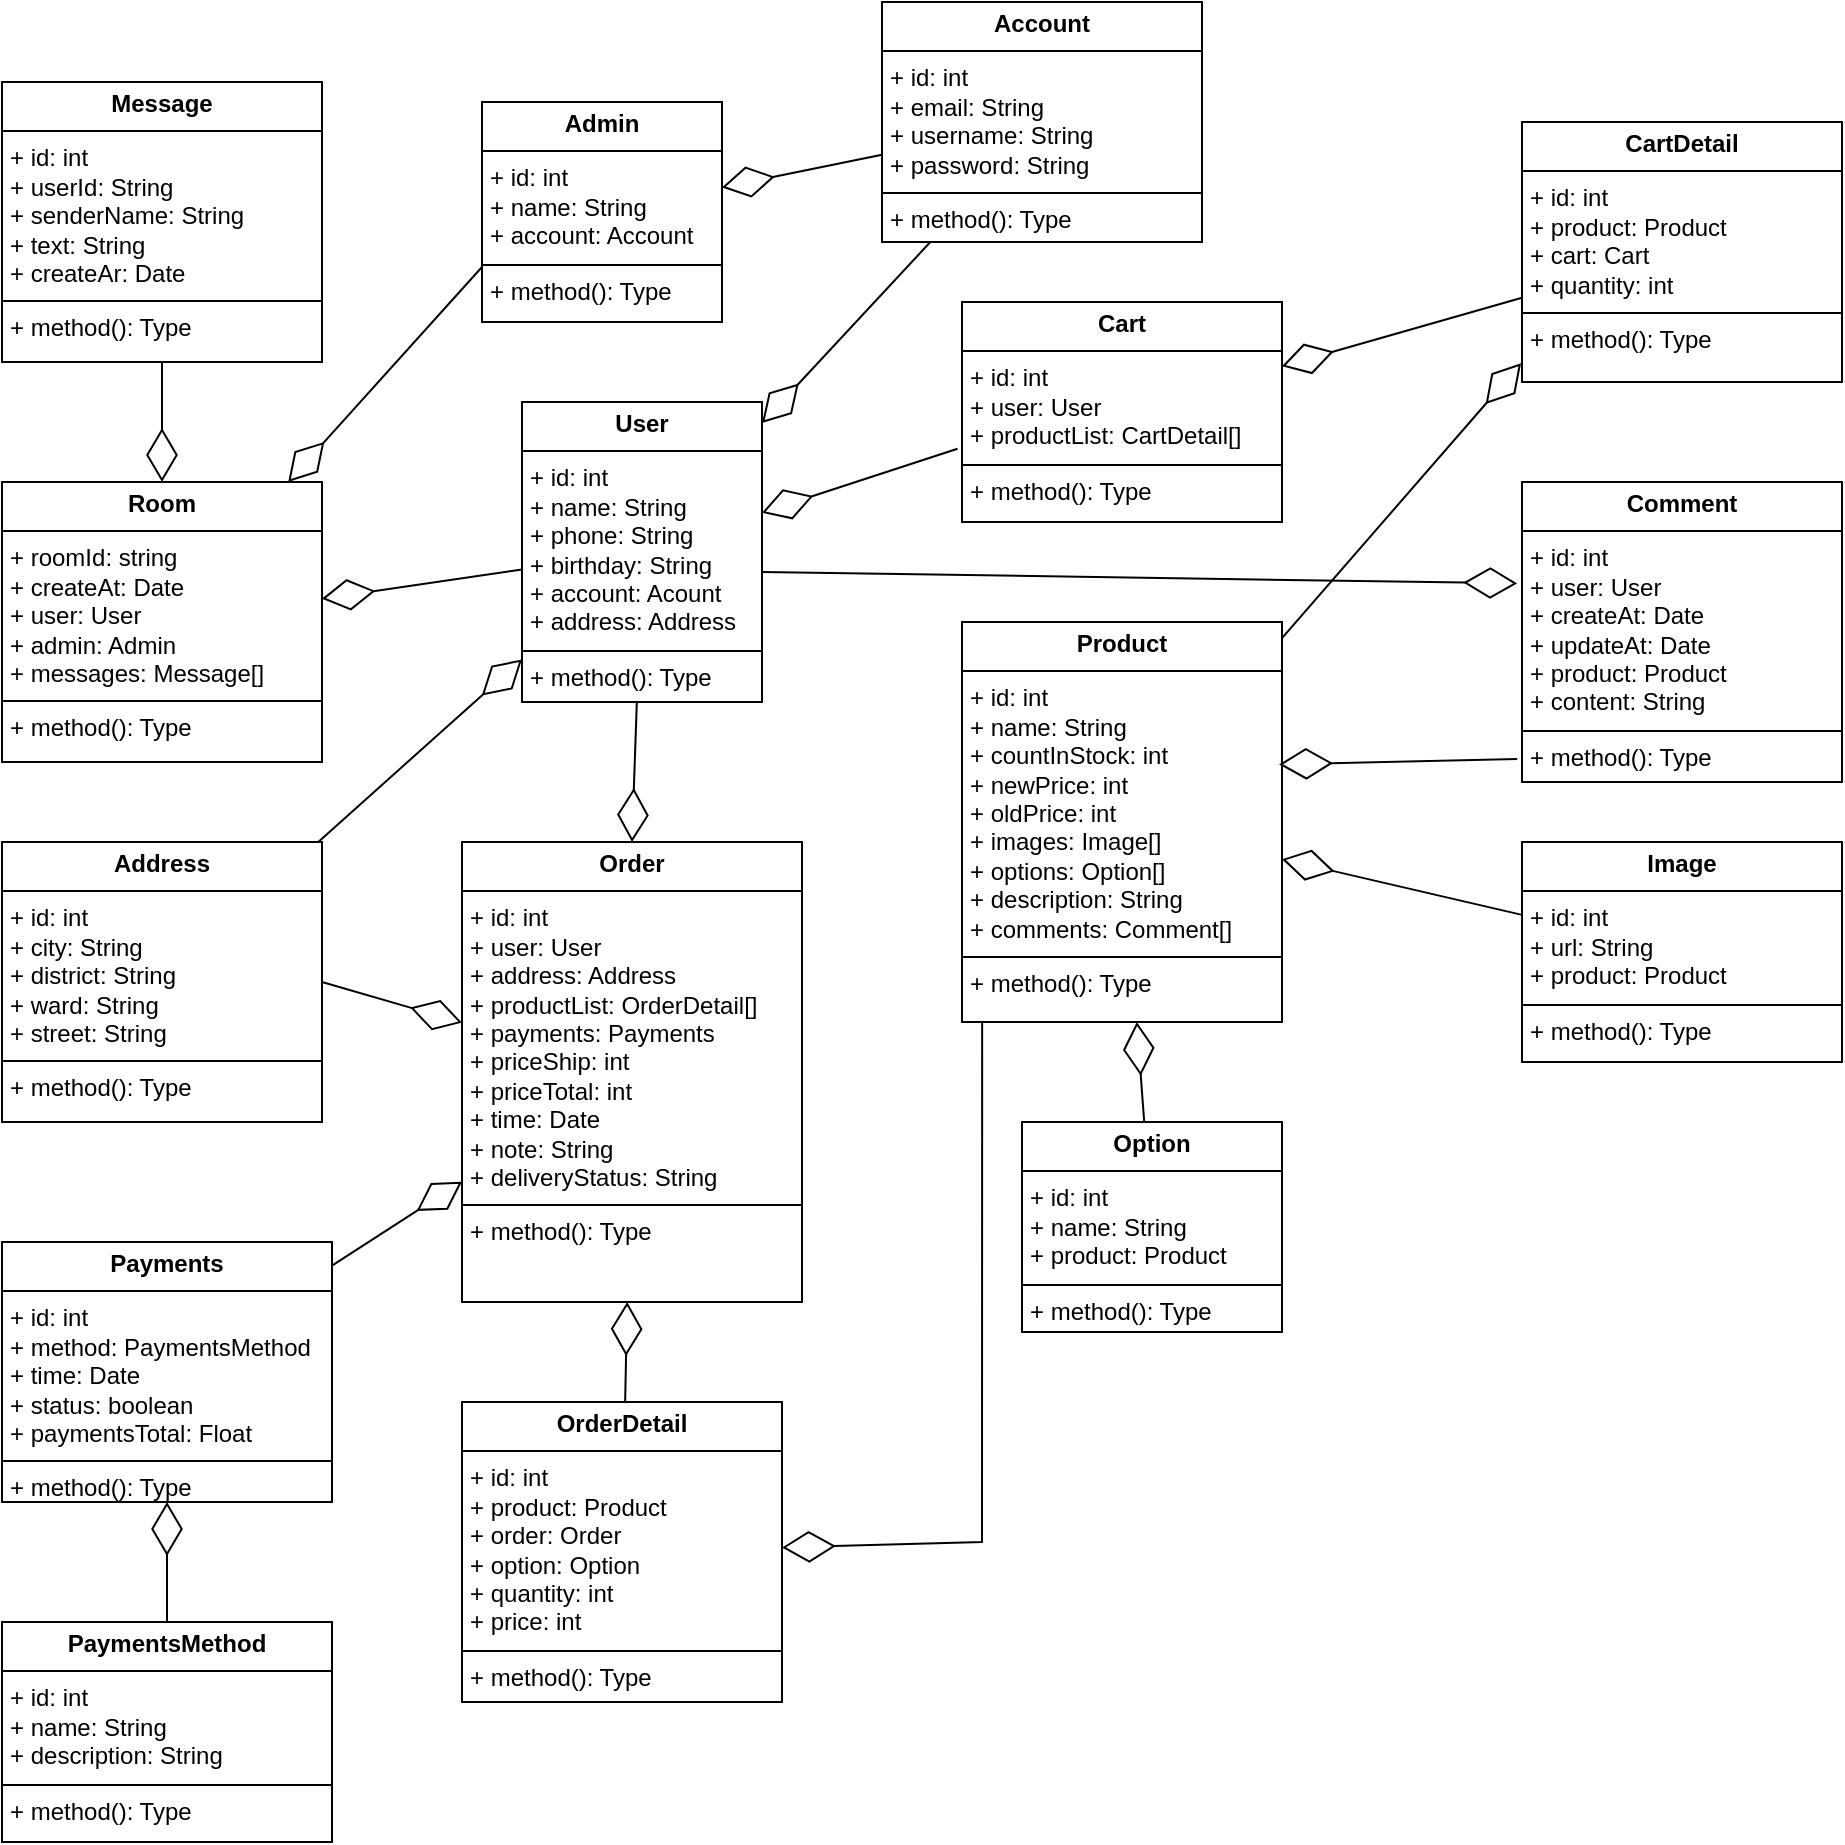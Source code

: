 <mxfile version="24.1.0" type="github">
  <diagram id="C5RBs43oDa-KdzZeNtuy" name="Page-1">
    <mxGraphModel dx="2688" dy="1615" grid="1" gridSize="10" guides="1" tooltips="1" connect="1" arrows="1" fold="1" page="1" pageScale="1" pageWidth="827" pageHeight="1169" math="0" shadow="0">
      <root>
        <mxCell id="WIyWlLk6GJQsqaUBKTNV-0" />
        <mxCell id="WIyWlLk6GJQsqaUBKTNV-1" parent="WIyWlLk6GJQsqaUBKTNV-0" />
        <mxCell id="w0e5GJW-gyxkGX5B0kPQ-19" value="&lt;p style=&quot;margin:0px;margin-top:4px;text-align:center;&quot;&gt;&lt;b&gt;User&lt;/b&gt;&lt;/p&gt;&lt;hr size=&quot;1&quot; style=&quot;border-style:solid;&quot;&gt;&lt;p style=&quot;margin:0px;margin-left:4px;&quot;&gt;+ id: int&lt;/p&gt;&lt;p style=&quot;margin: 0px 0px 0px 4px;&quot;&gt;+ name: String&lt;/p&gt;&lt;p style=&quot;margin: 0px 0px 0px 4px;&quot;&gt;+ phone: String&lt;/p&gt;&lt;p style=&quot;margin:0px;margin-left:4px;&quot;&gt;&lt;span style=&quot;background-color: initial;&quot;&gt;+ birthday: String&lt;/span&gt;&lt;br&gt;&lt;/p&gt;&lt;p style=&quot;margin:0px;margin-left:4px;&quot;&gt;+ account: Acount&lt;/p&gt;&lt;p style=&quot;margin:0px;margin-left:4px;&quot;&gt;+ address: Address&lt;/p&gt;&lt;hr size=&quot;1&quot; style=&quot;border-style:solid;&quot;&gt;&lt;p style=&quot;margin:0px;margin-left:4px;&quot;&gt;+ method(): Type&lt;/p&gt;" style="verticalAlign=top;align=left;overflow=fill;html=1;whiteSpace=wrap;" parent="WIyWlLk6GJQsqaUBKTNV-1" vertex="1">
          <mxGeometry x="-700" y="140" width="120" height="150" as="geometry" />
        </mxCell>
        <mxCell id="w0e5GJW-gyxkGX5B0kPQ-27" value="&lt;p style=&quot;margin:0px;margin-top:4px;text-align:center;&quot;&gt;&lt;b&gt;Account&lt;/b&gt;&lt;/p&gt;&lt;hr size=&quot;1&quot; style=&quot;border-style:solid;&quot;&gt;&lt;p style=&quot;margin:0px;margin-left:4px;&quot;&gt;+ id: int&lt;/p&gt;&lt;p style=&quot;margin:0px;margin-left:4px;&quot;&gt;+ email: String&lt;/p&gt;&lt;p style=&quot;margin:0px;margin-left:4px;&quot;&gt;+ username: String&lt;/p&gt;&lt;p style=&quot;margin:0px;margin-left:4px;&quot;&gt;+ password: String&lt;/p&gt;&lt;hr size=&quot;1&quot; style=&quot;border-style:solid;&quot;&gt;&lt;p style=&quot;margin:0px;margin-left:4px;&quot;&gt;+ method(): Type&lt;/p&gt;" style="verticalAlign=top;align=left;overflow=fill;html=1;whiteSpace=wrap;" parent="WIyWlLk6GJQsqaUBKTNV-1" vertex="1">
          <mxGeometry x="-520" y="-60" width="160" height="120" as="geometry" />
        </mxCell>
        <mxCell id="w0e5GJW-gyxkGX5B0kPQ-28" value="&lt;p style=&quot;margin:0px;margin-top:4px;text-align:center;&quot;&gt;&lt;b&gt;Admin&lt;/b&gt;&lt;/p&gt;&lt;hr size=&quot;1&quot; style=&quot;border-style:solid;&quot;&gt;&lt;p style=&quot;margin:0px;margin-left:4px;&quot;&gt;+ id: int&lt;/p&gt;&lt;p style=&quot;margin:0px;margin-left:4px;&quot;&gt;+ name: String&lt;/p&gt;&lt;p style=&quot;margin:0px;margin-left:4px;&quot;&gt;+ account: Account&lt;/p&gt;&lt;hr size=&quot;1&quot; style=&quot;border-style:solid;&quot;&gt;&lt;p style=&quot;margin:0px;margin-left:4px;&quot;&gt;+ method(): Type&lt;/p&gt;" style="verticalAlign=top;align=left;overflow=fill;html=1;whiteSpace=wrap;" parent="WIyWlLk6GJQsqaUBKTNV-1" vertex="1">
          <mxGeometry x="-720" y="-10" width="120" height="110" as="geometry" />
        </mxCell>
        <mxCell id="w0e5GJW-gyxkGX5B0kPQ-32" value="&lt;p style=&quot;margin:0px;margin-top:4px;text-align:center;&quot;&gt;&lt;b&gt;Product&lt;/b&gt;&lt;/p&gt;&lt;hr size=&quot;1&quot; style=&quot;border-style:solid;&quot;&gt;&lt;p style=&quot;margin:0px;margin-left:4px;&quot;&gt;+ id: int&lt;/p&gt;&lt;p style=&quot;margin:0px;margin-left:4px;&quot;&gt;+ name: String&lt;/p&gt;&lt;p style=&quot;margin:0px;margin-left:4px;&quot;&gt;+ countInStock: int&lt;/p&gt;&lt;p style=&quot;margin:0px;margin-left:4px;&quot;&gt;+ newPrice: int&lt;/p&gt;&lt;p style=&quot;margin:0px;margin-left:4px;&quot;&gt;+ oldPrice: int&lt;/p&gt;&lt;p style=&quot;margin:0px;margin-left:4px;&quot;&gt;+ images: Image[]&lt;/p&gt;&lt;p style=&quot;margin:0px;margin-left:4px;&quot;&gt;+ options: Option[]&lt;/p&gt;&lt;p style=&quot;margin:0px;margin-left:4px;&quot;&gt;+ description: String&lt;/p&gt;&lt;p style=&quot;margin:0px;margin-left:4px;&quot;&gt;+ comments: Comment[]&lt;/p&gt;&lt;hr size=&quot;1&quot; style=&quot;border-style:solid;&quot;&gt;&lt;p style=&quot;margin:0px;margin-left:4px;&quot;&gt;+ method(): Type&lt;/p&gt;" style="verticalAlign=top;align=left;overflow=fill;html=1;whiteSpace=wrap;" parent="WIyWlLk6GJQsqaUBKTNV-1" vertex="1">
          <mxGeometry x="-480" y="250" width="160" height="200" as="geometry" />
        </mxCell>
        <mxCell id="w0e5GJW-gyxkGX5B0kPQ-33" value="&lt;p style=&quot;margin:0px;margin-top:4px;text-align:center;&quot;&gt;&lt;b&gt;Cart&lt;/b&gt;&lt;/p&gt;&lt;hr size=&quot;1&quot; style=&quot;border-style:solid;&quot;&gt;&lt;p style=&quot;margin:0px;margin-left:4px;&quot;&gt;+ id: int&lt;/p&gt;&lt;p style=&quot;margin:0px;margin-left:4px;&quot;&gt;+ user: User&lt;/p&gt;&lt;p style=&quot;margin:0px;margin-left:4px;&quot;&gt;+ productList: CartDetail[]&lt;/p&gt;&lt;hr size=&quot;1&quot; style=&quot;border-style:solid;&quot;&gt;&lt;p style=&quot;margin:0px;margin-left:4px;&quot;&gt;+ method(): Type&lt;/p&gt;" style="verticalAlign=top;align=left;overflow=fill;html=1;whiteSpace=wrap;" parent="WIyWlLk6GJQsqaUBKTNV-1" vertex="1">
          <mxGeometry x="-480" y="90" width="160" height="110" as="geometry" />
        </mxCell>
        <mxCell id="w0e5GJW-gyxkGX5B0kPQ-34" value="&lt;p style=&quot;margin:0px;margin-top:4px;text-align:center;&quot;&gt;&lt;b&gt;Order&lt;/b&gt;&lt;/p&gt;&lt;hr size=&quot;1&quot; style=&quot;border-style:solid;&quot;&gt;&lt;p style=&quot;margin:0px;margin-left:4px;&quot;&gt;+ id: int&lt;/p&gt;&lt;p style=&quot;margin:0px;margin-left:4px;&quot;&gt;+ user: User&lt;/p&gt;&lt;p style=&quot;margin:0px;margin-left:4px;&quot;&gt;+ address: Address&lt;/p&gt;&lt;p style=&quot;margin:0px;margin-left:4px;&quot;&gt;+ productList: OrderDetail[]&lt;/p&gt;&lt;p style=&quot;margin:0px;margin-left:4px;&quot;&gt;+ payments: Payments&lt;/p&gt;&lt;p style=&quot;margin:0px;margin-left:4px;&quot;&gt;+ priceShip: int&lt;/p&gt;&lt;p style=&quot;margin:0px;margin-left:4px;&quot;&gt;+ priceTotal: int&lt;/p&gt;&lt;p style=&quot;margin:0px;margin-left:4px;&quot;&gt;+ time: Date&lt;/p&gt;&lt;p style=&quot;margin:0px;margin-left:4px;&quot;&gt;+ note: String&lt;/p&gt;&lt;p style=&quot;margin:0px;margin-left:4px;&quot;&gt;+ deliveryStatus: String&lt;/p&gt;&lt;hr size=&quot;1&quot; style=&quot;border-style:solid;&quot;&gt;&lt;p style=&quot;margin:0px;margin-left:4px;&quot;&gt;+ method(): Type&lt;/p&gt;" style="verticalAlign=top;align=left;overflow=fill;html=1;whiteSpace=wrap;" parent="WIyWlLk6GJQsqaUBKTNV-1" vertex="1">
          <mxGeometry x="-730" y="360" width="170" height="230" as="geometry" />
        </mxCell>
        <mxCell id="w0e5GJW-gyxkGX5B0kPQ-35" value="&lt;p style=&quot;margin:0px;margin-top:4px;text-align:center;&quot;&gt;&lt;b&gt;Address&lt;/b&gt;&lt;/p&gt;&lt;hr size=&quot;1&quot; style=&quot;border-style:solid;&quot;&gt;&lt;p style=&quot;margin:0px;margin-left:4px;&quot;&gt;+ id: int&lt;/p&gt;&lt;p style=&quot;margin:0px;margin-left:4px;&quot;&gt;+ city: String&lt;/p&gt;&lt;p style=&quot;margin:0px;margin-left:4px;&quot;&gt;+ district: String&lt;/p&gt;&lt;p style=&quot;margin:0px;margin-left:4px;&quot;&gt;+ ward: String&lt;/p&gt;&lt;p style=&quot;margin:0px;margin-left:4px;&quot;&gt;+ street: String&lt;/p&gt;&lt;hr size=&quot;1&quot; style=&quot;border-style:solid;&quot;&gt;&lt;p style=&quot;margin:0px;margin-left:4px;&quot;&gt;+ method(): Type&lt;/p&gt;" style="verticalAlign=top;align=left;overflow=fill;html=1;whiteSpace=wrap;" parent="WIyWlLk6GJQsqaUBKTNV-1" vertex="1">
          <mxGeometry x="-960" y="360" width="160" height="140" as="geometry" />
        </mxCell>
        <mxCell id="w0e5GJW-gyxkGX5B0kPQ-38" value="&lt;p style=&quot;margin:0px;margin-top:4px;text-align:center;&quot;&gt;&lt;b&gt;OrderDetail&lt;/b&gt;&lt;/p&gt;&lt;hr size=&quot;1&quot; style=&quot;border-style:solid;&quot;&gt;&lt;p style=&quot;margin:0px;margin-left:4px;&quot;&gt;+ id: int&lt;/p&gt;&lt;p style=&quot;margin:0px;margin-left:4px;&quot;&gt;+ product: Product&lt;/p&gt;&lt;p style=&quot;margin:0px;margin-left:4px;&quot;&gt;+ order: Order&lt;/p&gt;&lt;p style=&quot;margin:0px;margin-left:4px;&quot;&gt;+ option: Option&lt;/p&gt;&lt;p style=&quot;margin:0px;margin-left:4px;&quot;&gt;+ quantity: int&lt;/p&gt;&lt;p style=&quot;margin:0px;margin-left:4px;&quot;&gt;+ price: int&lt;/p&gt;&lt;hr size=&quot;1&quot; style=&quot;border-style:solid;&quot;&gt;&lt;p style=&quot;margin:0px;margin-left:4px;&quot;&gt;+ method(): Type&lt;/p&gt;" style="verticalAlign=top;align=left;overflow=fill;html=1;whiteSpace=wrap;" parent="WIyWlLk6GJQsqaUBKTNV-1" vertex="1">
          <mxGeometry x="-730" y="640" width="160" height="150" as="geometry" />
        </mxCell>
        <mxCell id="w0e5GJW-gyxkGX5B0kPQ-39" value="&lt;p style=&quot;margin:0px;margin-top:4px;text-align:center;&quot;&gt;&lt;b&gt;Image&lt;/b&gt;&lt;/p&gt;&lt;hr size=&quot;1&quot; style=&quot;border-style:solid;&quot;&gt;&lt;p style=&quot;margin:0px;margin-left:4px;&quot;&gt;+ id: int&lt;/p&gt;&lt;p style=&quot;margin:0px;margin-left:4px;&quot;&gt;+ url: String&lt;/p&gt;&lt;p style=&quot;margin:0px;margin-left:4px;&quot;&gt;+ product: Product&lt;/p&gt;&lt;hr size=&quot;1&quot; style=&quot;border-style:solid;&quot;&gt;&lt;p style=&quot;margin:0px;margin-left:4px;&quot;&gt;+ method(): Type&lt;/p&gt;" style="verticalAlign=top;align=left;overflow=fill;html=1;whiteSpace=wrap;" parent="WIyWlLk6GJQsqaUBKTNV-1" vertex="1">
          <mxGeometry x="-200" y="360" width="160" height="110" as="geometry" />
        </mxCell>
        <mxCell id="w0e5GJW-gyxkGX5B0kPQ-40" value="" style="endArrow=diamondThin;endFill=0;endSize=24;html=1;rounded=0;" parent="WIyWlLk6GJQsqaUBKTNV-1" source="w0e5GJW-gyxkGX5B0kPQ-39" target="w0e5GJW-gyxkGX5B0kPQ-32" edge="1">
          <mxGeometry width="160" relative="1" as="geometry">
            <mxPoint x="-180" y="190" as="sourcePoint" />
            <mxPoint x="-320" y="70" as="targetPoint" />
          </mxGeometry>
        </mxCell>
        <mxCell id="w0e5GJW-gyxkGX5B0kPQ-41" value="&lt;p style=&quot;margin:0px;margin-top:4px;text-align:center;&quot;&gt;&lt;b&gt;CartDetail&lt;/b&gt;&lt;/p&gt;&lt;hr size=&quot;1&quot; style=&quot;border-style:solid;&quot;&gt;&lt;p style=&quot;margin:0px;margin-left:4px;&quot;&gt;+ id: int&lt;/p&gt;&lt;p style=&quot;margin:0px;margin-left:4px;&quot;&gt;+ product: Product&lt;/p&gt;&lt;p style=&quot;margin:0px;margin-left:4px;&quot;&gt;+ cart: Cart&lt;/p&gt;&lt;p style=&quot;margin:0px;margin-left:4px;&quot;&gt;+ quantity: int&lt;/p&gt;&lt;hr size=&quot;1&quot; style=&quot;border-style:solid;&quot;&gt;&lt;p style=&quot;margin:0px;margin-left:4px;&quot;&gt;+ method(): Type&lt;/p&gt;" style="verticalAlign=top;align=left;overflow=fill;html=1;whiteSpace=wrap;" parent="WIyWlLk6GJQsqaUBKTNV-1" vertex="1">
          <mxGeometry x="-200" width="160" height="130" as="geometry" />
        </mxCell>
        <mxCell id="w0e5GJW-gyxkGX5B0kPQ-42" value="" style="endArrow=diamondThin;endFill=0;endSize=24;html=1;rounded=0;exitX=-0.014;exitY=0.667;exitDx=0;exitDy=0;exitPerimeter=0;" parent="WIyWlLk6GJQsqaUBKTNV-1" source="w0e5GJW-gyxkGX5B0kPQ-33" target="w0e5GJW-gyxkGX5B0kPQ-19" edge="1">
          <mxGeometry width="160" relative="1" as="geometry">
            <mxPoint x="-540" y="210" as="sourcePoint" />
            <mxPoint x="-380" y="210" as="targetPoint" />
          </mxGeometry>
        </mxCell>
        <mxCell id="w0e5GJW-gyxkGX5B0kPQ-43" value="" style="endArrow=diamondThin;endFill=0;endSize=24;html=1;rounded=0;entryX=-0.003;entryY=0.928;entryDx=0;entryDy=0;entryPerimeter=0;" parent="WIyWlLk6GJQsqaUBKTNV-1" source="w0e5GJW-gyxkGX5B0kPQ-32" target="w0e5GJW-gyxkGX5B0kPQ-41" edge="1">
          <mxGeometry width="160" relative="1" as="geometry">
            <mxPoint x="-360" y="200" as="sourcePoint" />
            <mxPoint x="-240" y="270" as="targetPoint" />
            <Array as="points" />
          </mxGeometry>
        </mxCell>
        <mxCell id="w0e5GJW-gyxkGX5B0kPQ-44" value="" style="endArrow=diamondThin;endFill=0;endSize=24;html=1;rounded=0;" parent="WIyWlLk6GJQsqaUBKTNV-1" source="w0e5GJW-gyxkGX5B0kPQ-41" target="w0e5GJW-gyxkGX5B0kPQ-33" edge="1">
          <mxGeometry width="160" relative="1" as="geometry">
            <mxPoint x="-430" y="200" as="sourcePoint" />
            <mxPoint x="-270" y="200" as="targetPoint" />
          </mxGeometry>
        </mxCell>
        <mxCell id="w0e5GJW-gyxkGX5B0kPQ-49" value="" style="endArrow=diamondThin;endFill=0;endSize=24;html=1;rounded=0;exitX=0.063;exitY=0.998;exitDx=0;exitDy=0;exitPerimeter=0;" parent="WIyWlLk6GJQsqaUBKTNV-1" source="w0e5GJW-gyxkGX5B0kPQ-32" target="w0e5GJW-gyxkGX5B0kPQ-38" edge="1">
          <mxGeometry width="160" relative="1" as="geometry">
            <mxPoint x="-440" y="400" as="sourcePoint" />
            <mxPoint x="-390" y="410" as="targetPoint" />
            <Array as="points">
              <mxPoint x="-470" y="710" />
            </Array>
          </mxGeometry>
        </mxCell>
        <mxCell id="w0e5GJW-gyxkGX5B0kPQ-50" value="" style="endArrow=diamondThin;endFill=0;endSize=24;html=1;rounded=0;" parent="WIyWlLk6GJQsqaUBKTNV-1" source="w0e5GJW-gyxkGX5B0kPQ-38" target="w0e5GJW-gyxkGX5B0kPQ-34" edge="1">
          <mxGeometry width="160" relative="1" as="geometry">
            <mxPoint x="-640" y="550" as="sourcePoint" />
            <mxPoint x="-480" y="550" as="targetPoint" />
          </mxGeometry>
        </mxCell>
        <mxCell id="w0e5GJW-gyxkGX5B0kPQ-51" value="" style="endArrow=diamondThin;endFill=0;endSize=24;html=1;rounded=0;entryX=0.5;entryY=0;entryDx=0;entryDy=0;" parent="WIyWlLk6GJQsqaUBKTNV-1" source="w0e5GJW-gyxkGX5B0kPQ-19" target="w0e5GJW-gyxkGX5B0kPQ-34" edge="1">
          <mxGeometry width="160" relative="1" as="geometry">
            <mxPoint x="-430" y="340" as="sourcePoint" />
            <mxPoint x="-460" y="310" as="targetPoint" />
          </mxGeometry>
        </mxCell>
        <mxCell id="ayZdQOt2cZ001n9a01bC-0" value="" style="endArrow=diamondThin;endFill=0;endSize=24;html=1;rounded=0;" parent="WIyWlLk6GJQsqaUBKTNV-1" source="w0e5GJW-gyxkGX5B0kPQ-27" target="w0e5GJW-gyxkGX5B0kPQ-28" edge="1">
          <mxGeometry width="160" relative="1" as="geometry">
            <mxPoint x="-850" y="90" as="sourcePoint" />
            <mxPoint x="-690" y="90" as="targetPoint" />
          </mxGeometry>
        </mxCell>
        <mxCell id="ayZdQOt2cZ001n9a01bC-1" value="" style="endArrow=diamondThin;endFill=0;endSize=24;html=1;rounded=0;" parent="WIyWlLk6GJQsqaUBKTNV-1" source="w0e5GJW-gyxkGX5B0kPQ-27" target="w0e5GJW-gyxkGX5B0kPQ-19" edge="1">
          <mxGeometry width="160" relative="1" as="geometry">
            <mxPoint x="-890" y="220" as="sourcePoint" />
            <mxPoint x="-710" y="190" as="targetPoint" />
          </mxGeometry>
        </mxCell>
        <mxCell id="ayZdQOt2cZ001n9a01bC-2" value="" style="endArrow=diamondThin;endFill=0;endSize=24;html=1;rounded=0;" parent="WIyWlLk6GJQsqaUBKTNV-1" source="w0e5GJW-gyxkGX5B0kPQ-35" target="w0e5GJW-gyxkGX5B0kPQ-19" edge="1">
          <mxGeometry width="160" relative="1" as="geometry">
            <mxPoint x="-870" y="290" as="sourcePoint" />
            <mxPoint x="-710" y="290" as="targetPoint" />
          </mxGeometry>
        </mxCell>
        <mxCell id="ayZdQOt2cZ001n9a01bC-3" value="" style="endArrow=diamondThin;endFill=0;endSize=24;html=1;rounded=0;exitX=1;exitY=0.5;exitDx=0;exitDy=0;" parent="WIyWlLk6GJQsqaUBKTNV-1" source="w0e5GJW-gyxkGX5B0kPQ-35" target="w0e5GJW-gyxkGX5B0kPQ-34" edge="1">
          <mxGeometry width="160" relative="1" as="geometry">
            <mxPoint x="-780" y="470" as="sourcePoint" />
            <mxPoint x="-750" y="440" as="targetPoint" />
          </mxGeometry>
        </mxCell>
        <mxCell id="ayZdQOt2cZ001n9a01bC-7" value="&lt;p style=&quot;margin:0px;margin-top:4px;text-align:center;&quot;&gt;&lt;b&gt;Room&lt;/b&gt;&lt;/p&gt;&lt;hr size=&quot;1&quot; style=&quot;border-style:solid;&quot;&gt;&lt;p style=&quot;margin:0px;margin-left:4px;&quot;&gt;+ roomId: string&lt;/p&gt;&lt;p style=&quot;margin:0px;margin-left:4px;&quot;&gt;+ createAt: Date&lt;/p&gt;&lt;p style=&quot;margin:0px;margin-left:4px;&quot;&gt;+ user: User&lt;/p&gt;&lt;p style=&quot;margin:0px;margin-left:4px;&quot;&gt;+ admin: Admin&lt;/p&gt;&lt;p style=&quot;margin:0px;margin-left:4px;&quot;&gt;+ messages: Message[]&lt;/p&gt;&lt;hr size=&quot;1&quot; style=&quot;border-style:solid;&quot;&gt;&lt;p style=&quot;margin:0px;margin-left:4px;&quot;&gt;+ method(): Type&lt;/p&gt;" style="verticalAlign=top;align=left;overflow=fill;html=1;whiteSpace=wrap;" parent="WIyWlLk6GJQsqaUBKTNV-1" vertex="1">
          <mxGeometry x="-960" y="180" width="160" height="140" as="geometry" />
        </mxCell>
        <mxCell id="ayZdQOt2cZ001n9a01bC-9" value="" style="endArrow=diamondThin;endFill=0;endSize=24;html=1;rounded=0;exitX=0;exitY=0.75;exitDx=0;exitDy=0;" parent="WIyWlLk6GJQsqaUBKTNV-1" source="w0e5GJW-gyxkGX5B0kPQ-28" target="ayZdQOt2cZ001n9a01bC-7" edge="1">
          <mxGeometry width="160" relative="1" as="geometry">
            <mxPoint x="-1160" y="150" as="sourcePoint" />
            <mxPoint x="-1000" y="150" as="targetPoint" />
          </mxGeometry>
        </mxCell>
        <mxCell id="ayZdQOt2cZ001n9a01bC-10" value="" style="endArrow=diamondThin;endFill=0;endSize=24;html=1;rounded=0;" parent="WIyWlLk6GJQsqaUBKTNV-1" source="w0e5GJW-gyxkGX5B0kPQ-19" target="ayZdQOt2cZ001n9a01bC-7" edge="1">
          <mxGeometry width="160" relative="1" as="geometry">
            <mxPoint x="-1170" y="160" as="sourcePoint" />
            <mxPoint x="-1010" y="160" as="targetPoint" />
          </mxGeometry>
        </mxCell>
        <mxCell id="ayZdQOt2cZ001n9a01bC-11" value="&lt;p style=&quot;margin:0px;margin-top:4px;text-align:center;&quot;&gt;&lt;b&gt;Message&lt;/b&gt;&lt;/p&gt;&lt;hr size=&quot;1&quot; style=&quot;border-style:solid;&quot;&gt;&lt;p style=&quot;margin:0px;margin-left:4px;&quot;&gt;+ id: int&lt;/p&gt;&lt;p style=&quot;margin:0px;margin-left:4px;&quot;&gt;+ userId: String&lt;/p&gt;&lt;p style=&quot;margin:0px;margin-left:4px;&quot;&gt;+ senderName: String&lt;br&gt;+ text: String&lt;/p&gt;&lt;p style=&quot;margin:0px;margin-left:4px;&quot;&gt;+ createAr: Date&lt;/p&gt;&lt;hr size=&quot;1&quot; style=&quot;border-style:solid;&quot;&gt;&lt;p style=&quot;margin:0px;margin-left:4px;&quot;&gt;+ method(): Type&lt;/p&gt;" style="verticalAlign=top;align=left;overflow=fill;html=1;whiteSpace=wrap;" parent="WIyWlLk6GJQsqaUBKTNV-1" vertex="1">
          <mxGeometry x="-960" y="-20" width="160" height="140" as="geometry" />
        </mxCell>
        <mxCell id="ayZdQOt2cZ001n9a01bC-12" value="" style="endArrow=diamondThin;endFill=0;endSize=24;html=1;rounded=0;" parent="WIyWlLk6GJQsqaUBKTNV-1" source="ayZdQOt2cZ001n9a01bC-11" target="ayZdQOt2cZ001n9a01bC-7" edge="1">
          <mxGeometry width="160" relative="1" as="geometry">
            <mxPoint x="-1180" y="390" as="sourcePoint" />
            <mxPoint x="-1020" y="390" as="targetPoint" />
          </mxGeometry>
        </mxCell>
        <mxCell id="ayZdQOt2cZ001n9a01bC-14" value="&lt;p style=&quot;margin:0px;margin-top:4px;text-align:center;&quot;&gt;&lt;b&gt;Payments&lt;/b&gt;&lt;/p&gt;&lt;hr size=&quot;1&quot; style=&quot;border-style:solid;&quot;&gt;&lt;p style=&quot;margin:0px;margin-left:4px;&quot;&gt;+ id: int&lt;/p&gt;&lt;p style=&quot;margin:0px;margin-left:4px;&quot;&gt;+ method: PaymentsMethod&lt;/p&gt;&lt;p style=&quot;margin:0px;margin-left:4px;&quot;&gt;+ time: Date&lt;/p&gt;&lt;p style=&quot;margin:0px;margin-left:4px;&quot;&gt;+ status: boolean&lt;br&gt;&lt;/p&gt;&lt;p style=&quot;margin:0px;margin-left:4px;&quot;&gt;+ paymentsTotal: Float&lt;/p&gt;&lt;hr size=&quot;1&quot; style=&quot;border-style:solid;&quot;&gt;&lt;p style=&quot;margin:0px;margin-left:4px;&quot;&gt;+ method(): Type&lt;/p&gt;" style="verticalAlign=top;align=left;overflow=fill;html=1;whiteSpace=wrap;" parent="WIyWlLk6GJQsqaUBKTNV-1" vertex="1">
          <mxGeometry x="-960" y="560" width="165" height="130" as="geometry" />
        </mxCell>
        <mxCell id="ayZdQOt2cZ001n9a01bC-16" value="" style="endArrow=diamondThin;endFill=0;endSize=24;html=1;rounded=0;" parent="WIyWlLk6GJQsqaUBKTNV-1" source="ayZdQOt2cZ001n9a01bC-14" target="w0e5GJW-gyxkGX5B0kPQ-34" edge="1">
          <mxGeometry width="160" relative="1" as="geometry">
            <mxPoint x="-780" y="580" as="sourcePoint" />
            <mxPoint x="-830" y="740" as="targetPoint" />
          </mxGeometry>
        </mxCell>
        <mxCell id="ayZdQOt2cZ001n9a01bC-17" value="&lt;p style=&quot;margin:0px;margin-top:4px;text-align:center;&quot;&gt;&lt;b&gt;Comment&lt;/b&gt;&lt;/p&gt;&lt;hr size=&quot;1&quot; style=&quot;border-style:solid;&quot;&gt;&lt;p style=&quot;margin:0px;margin-left:4px;&quot;&gt;+ id: int&lt;/p&gt;&lt;p style=&quot;margin:0px;margin-left:4px;&quot;&gt;+ user: User&lt;/p&gt;&lt;p style=&quot;margin:0px;margin-left:4px;&quot;&gt;+ createAt: Date&lt;/p&gt;&lt;p style=&quot;margin:0px;margin-left:4px;&quot;&gt;+ updateAt: Date&lt;/p&gt;&lt;p style=&quot;margin:0px;margin-left:4px;&quot;&gt;+ product: Product&lt;/p&gt;&lt;p style=&quot;margin:0px;margin-left:4px;&quot;&gt;+ content: String&lt;/p&gt;&lt;hr size=&quot;1&quot; style=&quot;border-style:solid;&quot;&gt;&lt;p style=&quot;margin:0px;margin-left:4px;&quot;&gt;+ method(): Type&lt;/p&gt;" style="verticalAlign=top;align=left;overflow=fill;html=1;whiteSpace=wrap;" parent="WIyWlLk6GJQsqaUBKTNV-1" vertex="1">
          <mxGeometry x="-200" y="180" width="160" height="150" as="geometry" />
        </mxCell>
        <mxCell id="ayZdQOt2cZ001n9a01bC-18" value="" style="endArrow=diamondThin;endFill=0;endSize=24;html=1;rounded=0;entryX=-0.015;entryY=0.338;entryDx=0;entryDy=0;entryPerimeter=0;" parent="WIyWlLk6GJQsqaUBKTNV-1" target="ayZdQOt2cZ001n9a01bC-17" edge="1">
          <mxGeometry width="160" relative="1" as="geometry">
            <mxPoint x="-580" y="225" as="sourcePoint" />
            <mxPoint x="-290" y="220" as="targetPoint" />
          </mxGeometry>
        </mxCell>
        <mxCell id="ayZdQOt2cZ001n9a01bC-20" value="" style="endArrow=diamondThin;endFill=0;endSize=24;html=1;rounded=0;exitX=-0.015;exitY=0.923;exitDx=0;exitDy=0;entryX=0.991;entryY=0.356;entryDx=0;entryDy=0;entryPerimeter=0;exitPerimeter=0;" parent="WIyWlLk6GJQsqaUBKTNV-1" source="ayZdQOt2cZ001n9a01bC-17" target="w0e5GJW-gyxkGX5B0kPQ-32" edge="1">
          <mxGeometry width="160" relative="1" as="geometry">
            <mxPoint x="-280" y="330" as="sourcePoint" />
            <mxPoint x="-120" y="330" as="targetPoint" />
          </mxGeometry>
        </mxCell>
        <mxCell id="lysfatb8xxyF6H3j_6ll-0" value="&lt;p style=&quot;margin:0px;margin-top:4px;text-align:center;&quot;&gt;&lt;b&gt;Option&lt;/b&gt;&lt;/p&gt;&lt;hr size=&quot;1&quot; style=&quot;border-style:solid;&quot;&gt;&lt;p style=&quot;margin:0px;margin-left:4px;&quot;&gt;+ id: int&lt;/p&gt;&lt;p style=&quot;margin:0px;margin-left:4px;&quot;&gt;+ name: String&lt;/p&gt;&lt;p style=&quot;margin:0px;margin-left:4px;&quot;&gt;+ product: Product&lt;/p&gt;&lt;hr size=&quot;1&quot; style=&quot;border-style:solid;&quot;&gt;&lt;p style=&quot;margin:0px;margin-left:4px;&quot;&gt;+ method(): Type&lt;/p&gt;" style="verticalAlign=top;align=left;overflow=fill;html=1;whiteSpace=wrap;" vertex="1" parent="WIyWlLk6GJQsqaUBKTNV-1">
          <mxGeometry x="-450" y="500" width="130" height="105" as="geometry" />
        </mxCell>
        <mxCell id="lysfatb8xxyF6H3j_6ll-1" value="" style="endArrow=diamondThin;endFill=0;endSize=24;html=1;rounded=0;" edge="1" parent="WIyWlLk6GJQsqaUBKTNV-1" source="lysfatb8xxyF6H3j_6ll-0" target="w0e5GJW-gyxkGX5B0kPQ-32">
          <mxGeometry width="160" relative="1" as="geometry">
            <mxPoint x="-300" y="590" as="sourcePoint" />
            <mxPoint x="-140" y="590" as="targetPoint" />
          </mxGeometry>
        </mxCell>
        <mxCell id="lysfatb8xxyF6H3j_6ll-2" value="&lt;p style=&quot;margin:0px;margin-top:4px;text-align:center;&quot;&gt;&lt;b&gt;PaymentsMethod&lt;/b&gt;&lt;/p&gt;&lt;hr size=&quot;1&quot; style=&quot;border-style:solid;&quot;&gt;&lt;p style=&quot;margin:0px;margin-left:4px;&quot;&gt;+ id: int&lt;/p&gt;&lt;p style=&quot;margin:0px;margin-left:4px;&quot;&gt;+ name: String&lt;/p&gt;&lt;p style=&quot;margin:0px;margin-left:4px;&quot;&gt;+ description: String&lt;/p&gt;&lt;hr size=&quot;1&quot; style=&quot;border-style:solid;&quot;&gt;&lt;p style=&quot;margin:0px;margin-left:4px;&quot;&gt;+ method(): Type&lt;/p&gt;" style="verticalAlign=top;align=left;overflow=fill;html=1;whiteSpace=wrap;" vertex="1" parent="WIyWlLk6GJQsqaUBKTNV-1">
          <mxGeometry x="-960" y="750" width="165" height="110" as="geometry" />
        </mxCell>
        <mxCell id="lysfatb8xxyF6H3j_6ll-3" value="" style="endArrow=diamondThin;endFill=0;endSize=24;html=1;rounded=0;" edge="1" parent="WIyWlLk6GJQsqaUBKTNV-1" source="lysfatb8xxyF6H3j_6ll-2" target="ayZdQOt2cZ001n9a01bC-14">
          <mxGeometry width="160" relative="1" as="geometry">
            <mxPoint x="-1030" y="710" as="sourcePoint" />
            <mxPoint x="-870" y="710" as="targetPoint" />
          </mxGeometry>
        </mxCell>
      </root>
    </mxGraphModel>
  </diagram>
</mxfile>
